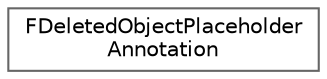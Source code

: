 digraph "Graphical Class Hierarchy"
{
 // INTERACTIVE_SVG=YES
 // LATEX_PDF_SIZE
  bgcolor="transparent";
  edge [fontname=Helvetica,fontsize=10,labelfontname=Helvetica,labelfontsize=10];
  node [fontname=Helvetica,fontsize=10,shape=box,height=0.2,width=0.4];
  rankdir="LR";
  Node0 [id="Node000000",label="FDeletedObjectPlaceholder\lAnnotation",height=0.2,width=0.4,color="grey40", fillcolor="white", style="filled",URL="$dc/d6d/structFDeletedObjectPlaceholderAnnotation.html",tooltip=" "];
}
